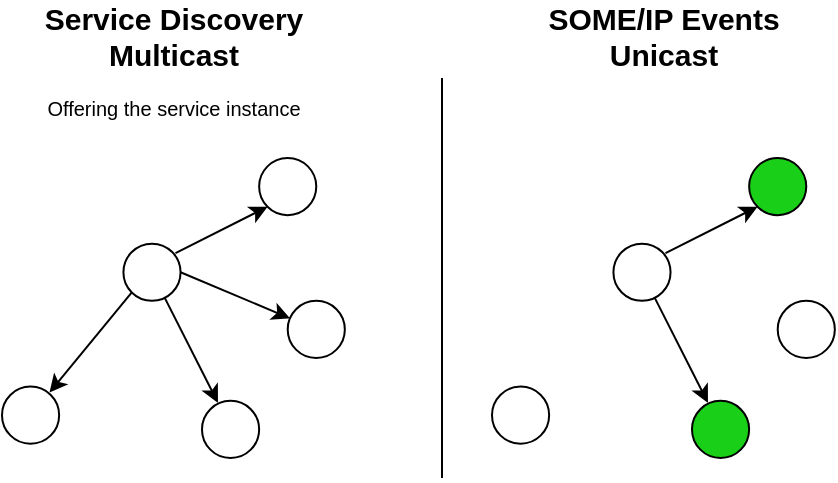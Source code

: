 <mxfile version="24.6.4" type="device">
  <diagram name="Page-1" id="QiArKa5mWRSachj9uVH5">
    <mxGraphModel dx="1648" dy="687" grid="1" gridSize="10" guides="1" tooltips="1" connect="1" arrows="1" fold="1" page="1" pageScale="1" pageWidth="850" pageHeight="1100" math="0" shadow="0">
      <root>
        <mxCell id="0" />
        <mxCell id="1" parent="0" />
        <mxCell id="1KvYcvfh8pmvRd7UmMJg-11" value="&lt;div&gt;Service Discovery&lt;/div&gt;Multicast" style="text;html=1;align=center;verticalAlign=middle;whiteSpace=wrap;rounded=0;fontStyle=1;fontSize=15;" vertex="1" parent="1">
          <mxGeometry x="181.42" y="44" width="170" height="30" as="geometry" />
        </mxCell>
        <mxCell id="1KvYcvfh8pmvRd7UmMJg-12" value="Offering the service instance" style="text;html=1;align=center;verticalAlign=middle;whiteSpace=wrap;rounded=0;fontSize=10;" vertex="1" parent="1">
          <mxGeometry x="200.71" y="80" width="130" height="30" as="geometry" />
        </mxCell>
        <mxCell id="1KvYcvfh8pmvRd7UmMJg-13" value="" style="group" vertex="1" connectable="0" parent="1">
          <mxGeometry x="180" y="120" width="171.42" height="150" as="geometry" />
        </mxCell>
        <mxCell id="1KvYcvfh8pmvRd7UmMJg-2" value="" style="ellipse;whiteSpace=wrap;html=1;aspect=fixed;" vertex="1" parent="1KvYcvfh8pmvRd7UmMJg-13">
          <mxGeometry x="60.711" y="42.857" width="28.57" height="28.57" as="geometry" />
        </mxCell>
        <mxCell id="1KvYcvfh8pmvRd7UmMJg-3" value="" style="ellipse;whiteSpace=wrap;html=1;aspect=fixed;" vertex="1" parent="1KvYcvfh8pmvRd7UmMJg-13">
          <mxGeometry x="128.565" width="28.57" height="28.57" as="geometry" />
        </mxCell>
        <mxCell id="1KvYcvfh8pmvRd7UmMJg-4" value="" style="ellipse;whiteSpace=wrap;html=1;aspect=fixed;" vertex="1" parent="1KvYcvfh8pmvRd7UmMJg-13">
          <mxGeometry x="99.995" y="121.429" width="28.57" height="28.57" as="geometry" />
        </mxCell>
        <mxCell id="1KvYcvfh8pmvRd7UmMJg-5" value="" style="ellipse;whiteSpace=wrap;html=1;aspect=fixed;" vertex="1" parent="1KvYcvfh8pmvRd7UmMJg-13">
          <mxGeometry x="142.85" y="71.429" width="28.57" height="28.57" as="geometry" />
        </mxCell>
        <mxCell id="1KvYcvfh8pmvRd7UmMJg-6" value="" style="ellipse;whiteSpace=wrap;html=1;aspect=fixed;" vertex="1" parent="1KvYcvfh8pmvRd7UmMJg-13">
          <mxGeometry y="114.286" width="28.57" height="28.57" as="geometry" />
        </mxCell>
        <mxCell id="1KvYcvfh8pmvRd7UmMJg-7" value="" style="endArrow=classic;html=1;rounded=0;exitX=0.912;exitY=0.164;exitDx=0;exitDy=0;exitPerimeter=0;entryX=0;entryY=1;entryDx=0;entryDy=0;" edge="1" parent="1KvYcvfh8pmvRd7UmMJg-13" source="1KvYcvfh8pmvRd7UmMJg-2" target="1KvYcvfh8pmvRd7UmMJg-3">
          <mxGeometry width="50" height="50" relative="1" as="geometry">
            <mxPoint x="114.28" y="121.429" as="sourcePoint" />
            <mxPoint x="149.993" y="85.714" as="targetPoint" />
          </mxGeometry>
        </mxCell>
        <mxCell id="1KvYcvfh8pmvRd7UmMJg-8" value="" style="endArrow=classic;html=1;rounded=0;exitX=1;exitY=0.5;exitDx=0;exitDy=0;" edge="1" parent="1KvYcvfh8pmvRd7UmMJg-13" source="1KvYcvfh8pmvRd7UmMJg-2" target="1KvYcvfh8pmvRd7UmMJg-5">
          <mxGeometry width="50" height="50" relative="1" as="geometry">
            <mxPoint x="95.71" y="57.143" as="sourcePoint" />
            <mxPoint x="139.993" y="31.429" as="targetPoint" />
          </mxGeometry>
        </mxCell>
        <mxCell id="1KvYcvfh8pmvRd7UmMJg-9" value="" style="endArrow=classic;html=1;rounded=0;entryX=0.28;entryY=0.035;entryDx=0;entryDy=0;entryPerimeter=0;" edge="1" parent="1KvYcvfh8pmvRd7UmMJg-13" source="1KvYcvfh8pmvRd7UmMJg-2" target="1KvYcvfh8pmvRd7UmMJg-4">
          <mxGeometry width="50" height="50" relative="1" as="geometry">
            <mxPoint x="96.424" y="64.286" as="sourcePoint" />
            <mxPoint x="151.421" y="87.143" as="targetPoint" />
          </mxGeometry>
        </mxCell>
        <mxCell id="1KvYcvfh8pmvRd7UmMJg-10" value="" style="endArrow=classic;html=1;rounded=0;entryX=0.832;entryY=0.105;entryDx=0;entryDy=0;entryPerimeter=0;exitX=0;exitY=1;exitDx=0;exitDy=0;" edge="1" parent="1KvYcvfh8pmvRd7UmMJg-13" source="1KvYcvfh8pmvRd7UmMJg-2" target="1KvYcvfh8pmvRd7UmMJg-6">
          <mxGeometry width="50" height="50" relative="1" as="geometry">
            <mxPoint x="88.567" y="77.143" as="sourcePoint" />
            <mxPoint x="114.994" y="129.286" as="targetPoint" />
          </mxGeometry>
        </mxCell>
        <mxCell id="1KvYcvfh8pmvRd7UmMJg-15" value="SOME/IP Events&lt;div&gt;Unicast&lt;/div&gt;" style="text;html=1;align=center;verticalAlign=middle;whiteSpace=wrap;rounded=0;fontStyle=1;fontSize=15;" vertex="1" parent="1">
          <mxGeometry x="445.71" y="44" width="130" height="30" as="geometry" />
        </mxCell>
        <mxCell id="1KvYcvfh8pmvRd7UmMJg-17" value="" style="group" vertex="1" connectable="0" parent="1">
          <mxGeometry x="425" y="120" width="171.42" height="150" as="geometry" />
        </mxCell>
        <mxCell id="1KvYcvfh8pmvRd7UmMJg-18" value="" style="ellipse;whiteSpace=wrap;html=1;aspect=fixed;" vertex="1" parent="1KvYcvfh8pmvRd7UmMJg-17">
          <mxGeometry x="60.711" y="42.857" width="28.57" height="28.57" as="geometry" />
        </mxCell>
        <mxCell id="1KvYcvfh8pmvRd7UmMJg-19" value="" style="ellipse;whiteSpace=wrap;html=1;aspect=fixed;fillColor=#1acf17;" vertex="1" parent="1KvYcvfh8pmvRd7UmMJg-17">
          <mxGeometry x="128.565" width="28.57" height="28.57" as="geometry" />
        </mxCell>
        <mxCell id="1KvYcvfh8pmvRd7UmMJg-20" value="" style="ellipse;whiteSpace=wrap;html=1;aspect=fixed;fillColor=#1acf17;" vertex="1" parent="1KvYcvfh8pmvRd7UmMJg-17">
          <mxGeometry x="99.995" y="121.429" width="28.57" height="28.57" as="geometry" />
        </mxCell>
        <mxCell id="1KvYcvfh8pmvRd7UmMJg-21" value="" style="ellipse;whiteSpace=wrap;html=1;aspect=fixed;" vertex="1" parent="1KvYcvfh8pmvRd7UmMJg-17">
          <mxGeometry x="142.85" y="71.429" width="28.57" height="28.57" as="geometry" />
        </mxCell>
        <mxCell id="1KvYcvfh8pmvRd7UmMJg-22" value="" style="ellipse;whiteSpace=wrap;html=1;aspect=fixed;" vertex="1" parent="1KvYcvfh8pmvRd7UmMJg-17">
          <mxGeometry y="114.286" width="28.57" height="28.57" as="geometry" />
        </mxCell>
        <mxCell id="1KvYcvfh8pmvRd7UmMJg-23" value="" style="endArrow=classic;html=1;rounded=0;exitX=0.912;exitY=0.164;exitDx=0;exitDy=0;exitPerimeter=0;entryX=0;entryY=1;entryDx=0;entryDy=0;" edge="1" parent="1KvYcvfh8pmvRd7UmMJg-17" source="1KvYcvfh8pmvRd7UmMJg-18" target="1KvYcvfh8pmvRd7UmMJg-19">
          <mxGeometry width="50" height="50" relative="1" as="geometry">
            <mxPoint x="114.28" y="121.429" as="sourcePoint" />
            <mxPoint x="149.993" y="85.714" as="targetPoint" />
          </mxGeometry>
        </mxCell>
        <mxCell id="1KvYcvfh8pmvRd7UmMJg-25" value="" style="endArrow=classic;html=1;rounded=0;entryX=0.28;entryY=0.035;entryDx=0;entryDy=0;entryPerimeter=0;" edge="1" parent="1KvYcvfh8pmvRd7UmMJg-17" source="1KvYcvfh8pmvRd7UmMJg-18" target="1KvYcvfh8pmvRd7UmMJg-20">
          <mxGeometry width="50" height="50" relative="1" as="geometry">
            <mxPoint x="96.424" y="64.286" as="sourcePoint" />
            <mxPoint x="151.421" y="87.143" as="targetPoint" />
          </mxGeometry>
        </mxCell>
        <mxCell id="1KvYcvfh8pmvRd7UmMJg-27" value="" style="endArrow=none;html=1;rounded=0;" edge="1" parent="1">
          <mxGeometry width="50" height="50" relative="1" as="geometry">
            <mxPoint x="400" y="280" as="sourcePoint" />
            <mxPoint x="400" y="80" as="targetPoint" />
          </mxGeometry>
        </mxCell>
      </root>
    </mxGraphModel>
  </diagram>
</mxfile>
